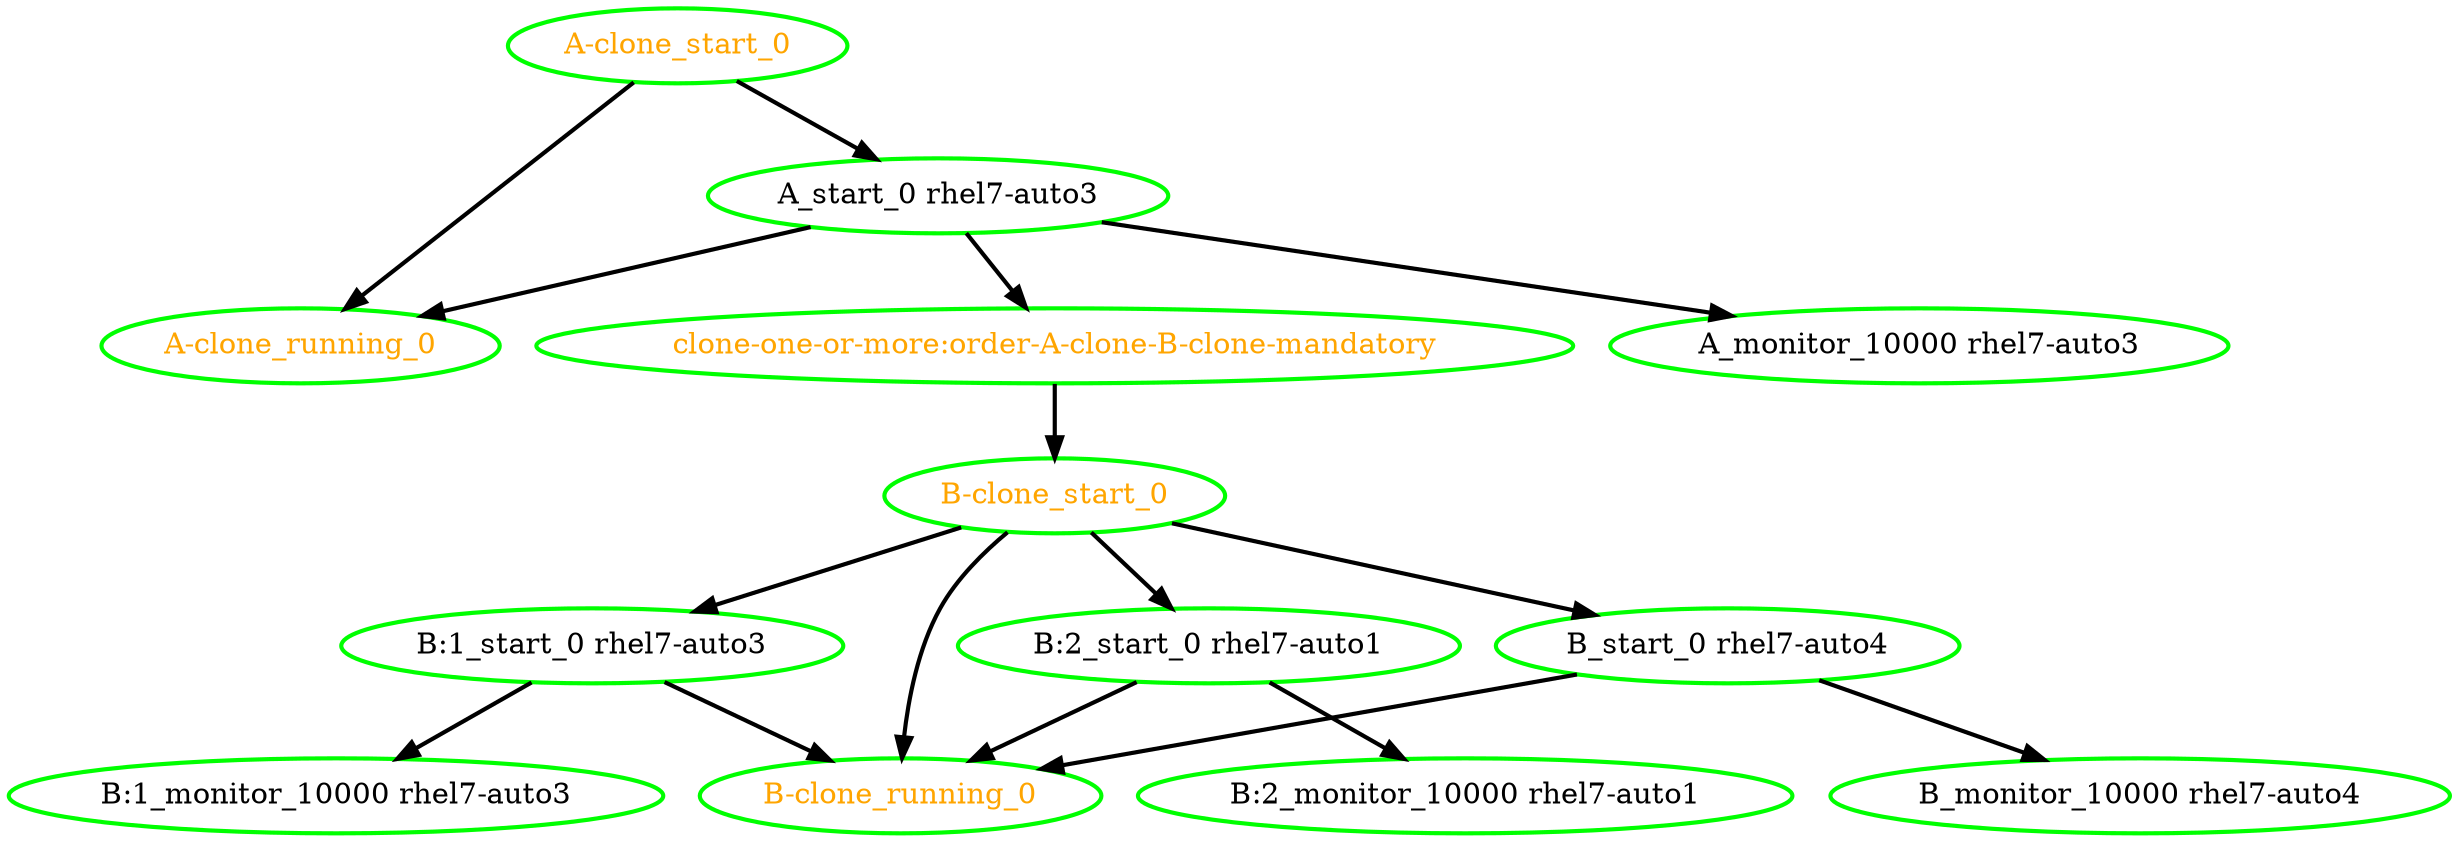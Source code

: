  digraph "g" {
"A-clone_running_0" [ style=bold color="green" fontcolor="orange"]
"A-clone_start_0" -> "A-clone_running_0" [ style = bold]
"A-clone_start_0" -> "A_start_0 rhel7-auto3" [ style = bold]
"A-clone_start_0" [ style=bold color="green" fontcolor="orange"]
"A_monitor_10000 rhel7-auto3" [ style=bold color="green" fontcolor="black"]
"A_start_0 rhel7-auto3" -> "A-clone_running_0" [ style = bold]
"A_start_0 rhel7-auto3" -> "A_monitor_10000 rhel7-auto3" [ style = bold]
"A_start_0 rhel7-auto3" -> "clone-one-or-more:order-A-clone-B-clone-mandatory" [ style = bold]
"A_start_0 rhel7-auto3" [ style=bold color="green" fontcolor="black"]
"B-clone_running_0" [ style=bold color="green" fontcolor="orange"]
"B-clone_start_0" -> "B-clone_running_0" [ style = bold]
"B-clone_start_0" -> "B:1_start_0 rhel7-auto3" [ style = bold]
"B-clone_start_0" -> "B:2_start_0 rhel7-auto1" [ style = bold]
"B-clone_start_0" -> "B_start_0 rhel7-auto4" [ style = bold]
"B-clone_start_0" [ style=bold color="green" fontcolor="orange"]
"B:1_monitor_10000 rhel7-auto3" [ style=bold color="green" fontcolor="black"]
"B:1_start_0 rhel7-auto3" -> "B-clone_running_0" [ style = bold]
"B:1_start_0 rhel7-auto3" -> "B:1_monitor_10000 rhel7-auto3" [ style = bold]
"B:1_start_0 rhel7-auto3" [ style=bold color="green" fontcolor="black"]
"B:2_monitor_10000 rhel7-auto1" [ style=bold color="green" fontcolor="black"]
"B:2_start_0 rhel7-auto1" -> "B-clone_running_0" [ style = bold]
"B:2_start_0 rhel7-auto1" -> "B:2_monitor_10000 rhel7-auto1" [ style = bold]
"B:2_start_0 rhel7-auto1" [ style=bold color="green" fontcolor="black"]
"B_monitor_10000 rhel7-auto4" [ style=bold color="green" fontcolor="black"]
"B_start_0 rhel7-auto4" -> "B-clone_running_0" [ style = bold]
"B_start_0 rhel7-auto4" -> "B_monitor_10000 rhel7-auto4" [ style = bold]
"B_start_0 rhel7-auto4" [ style=bold color="green" fontcolor="black"]
"clone-one-or-more:order-A-clone-B-clone-mandatory" -> "B-clone_start_0" [ style = bold]
"clone-one-or-more:order-A-clone-B-clone-mandatory" [ style=bold color="green" fontcolor="orange"]
}
